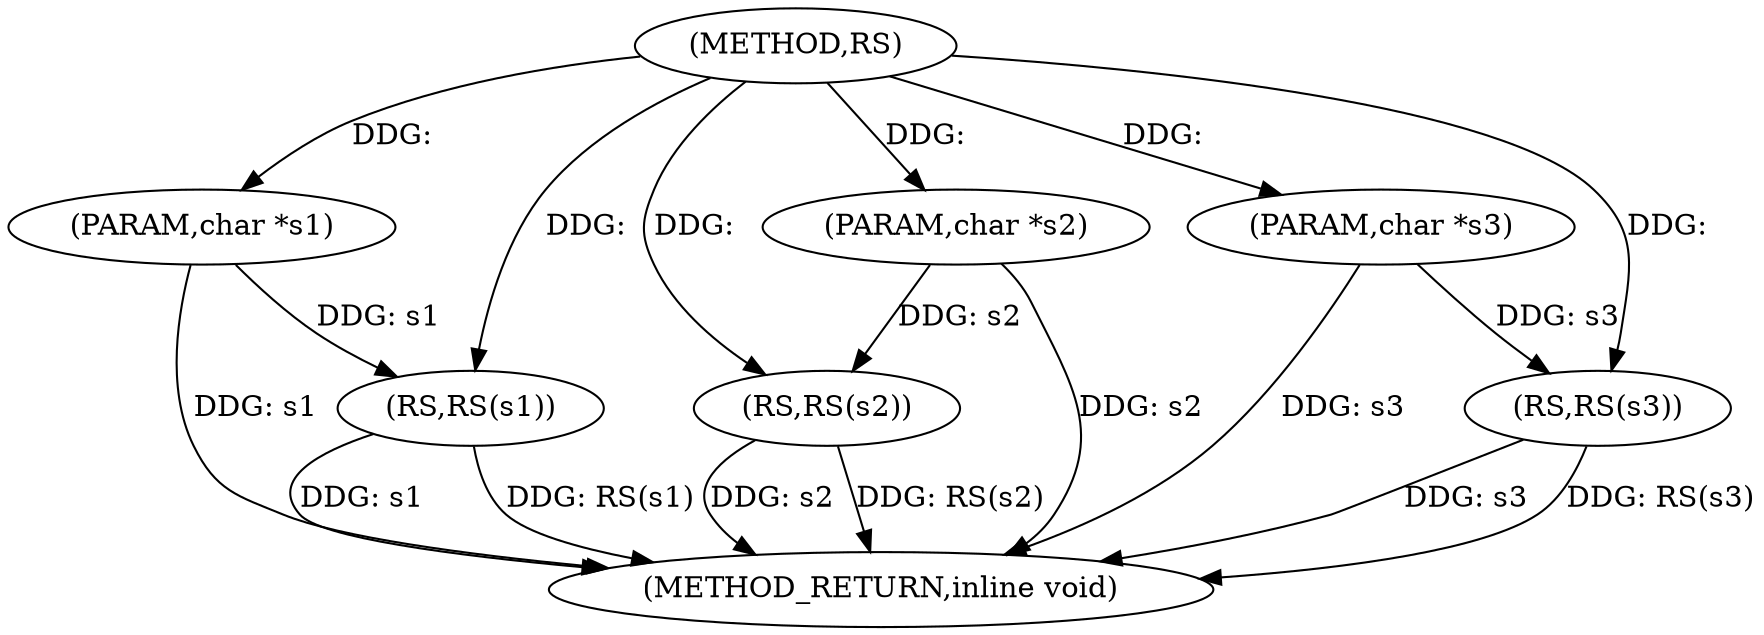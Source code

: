 digraph "RS" {  
"1000797" [label = "(METHOD,RS)" ]
"1000810" [label = "(METHOD_RETURN,inline void)" ]
"1000798" [label = "(PARAM,char *s1)" ]
"1000799" [label = "(PARAM,char *s2)" ]
"1000800" [label = "(PARAM,char *s3)" ]
"1000803" [label = "(RS,RS(s1))" ]
"1000806" [label = "(RS,RS(s2))" ]
"1000808" [label = "(RS,RS(s3))" ]
  "1000798" -> "1000810"  [ label = "DDG: s1"] 
  "1000799" -> "1000810"  [ label = "DDG: s2"] 
  "1000800" -> "1000810"  [ label = "DDG: s3"] 
  "1000803" -> "1000810"  [ label = "DDG: s1"] 
  "1000803" -> "1000810"  [ label = "DDG: RS(s1)"] 
  "1000806" -> "1000810"  [ label = "DDG: s2"] 
  "1000806" -> "1000810"  [ label = "DDG: RS(s2)"] 
  "1000808" -> "1000810"  [ label = "DDG: s3"] 
  "1000808" -> "1000810"  [ label = "DDG: RS(s3)"] 
  "1000797" -> "1000798"  [ label = "DDG: "] 
  "1000797" -> "1000799"  [ label = "DDG: "] 
  "1000797" -> "1000800"  [ label = "DDG: "] 
  "1000798" -> "1000803"  [ label = "DDG: s1"] 
  "1000797" -> "1000803"  [ label = "DDG: "] 
  "1000799" -> "1000806"  [ label = "DDG: s2"] 
  "1000797" -> "1000806"  [ label = "DDG: "] 
  "1000800" -> "1000808"  [ label = "DDG: s3"] 
  "1000797" -> "1000808"  [ label = "DDG: "] 
}
